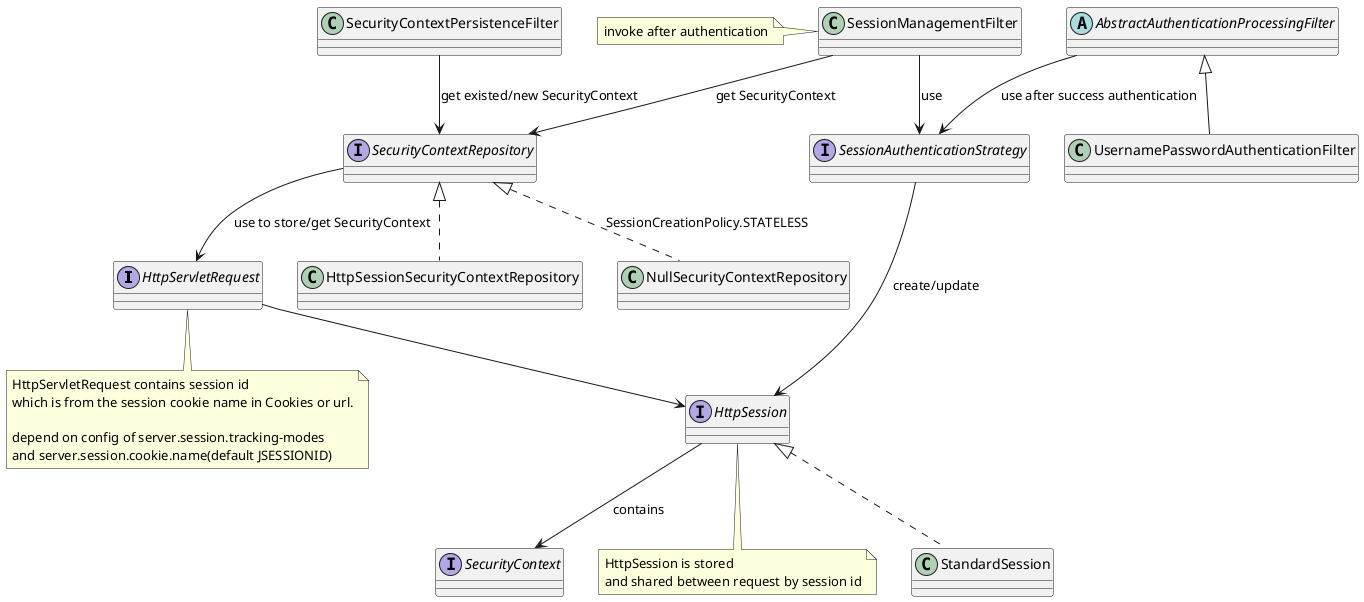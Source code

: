 @startuml "Session Management"

interface HttpServletRequest
note bottom
HttpServletRequest contains session id
which is from the session cookie name in Cookies or url.

depend on config of server.session.tracking-modes 
and server.session.cookie.name(default JSESSIONID)
endnote

interface SecurityContext
interface HttpSession
note bottom
HttpSession is stored 
and shared between request by session id
endnote
HttpSession --> SecurityContext: contains
HttpServletRequest --> HttpSession

class StandardSession
HttpSession <|.. StandardSession

interface SecurityContextRepository
class HttpSessionSecurityContextRepository
SecurityContextRepository <|.. HttpSessionSecurityContextRepository
class NullSecurityContextRepository
SecurityContextRepository <|.. NullSecurityContextRepository: SessionCreationPolicy.STATELESS

SecurityContextRepository --> HttpServletRequest: use to store/get SecurityContext

interface SessionAuthenticationStrategy
SessionAuthenticationStrategy --> HttpSession: create/update

abstract class AbstractAuthenticationProcessingFilter
AbstractAuthenticationProcessingFilter --> SessionAuthenticationStrategy: use after success authentication

class UsernamePasswordAuthenticationFilter extends AbstractAuthenticationProcessingFilter

class SessionManagementFilter
note left
invoke after authentication
endnote
SessionManagementFilter --> SecurityContextRepository: get SecurityContext
SessionManagementFilter --> SessionAuthenticationStrategy: use

class SecurityContextPersistenceFilter
SecurityContextPersistenceFilter --> SecurityContextRepository: get existed/new SecurityContext

@enduml